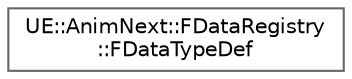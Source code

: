 digraph "Graphical Class Hierarchy"
{
 // INTERACTIVE_SVG=YES
 // LATEX_PDF_SIZE
  bgcolor="transparent";
  edge [fontname=Helvetica,fontsize=10,labelfontname=Helvetica,labelfontsize=10];
  node [fontname=Helvetica,fontsize=10,shape=box,height=0.2,width=0.4];
  rankdir="LR";
  Node0 [id="Node000000",label="UE::AnimNext::FDataRegistry\l::FDataTypeDef",height=0.2,width=0.4,color="grey40", fillcolor="white", style="filled",URL="$d9/d6f/structUE_1_1AnimNext_1_1FDataRegistry_1_1FDataTypeDef.html",tooltip=" "];
}

